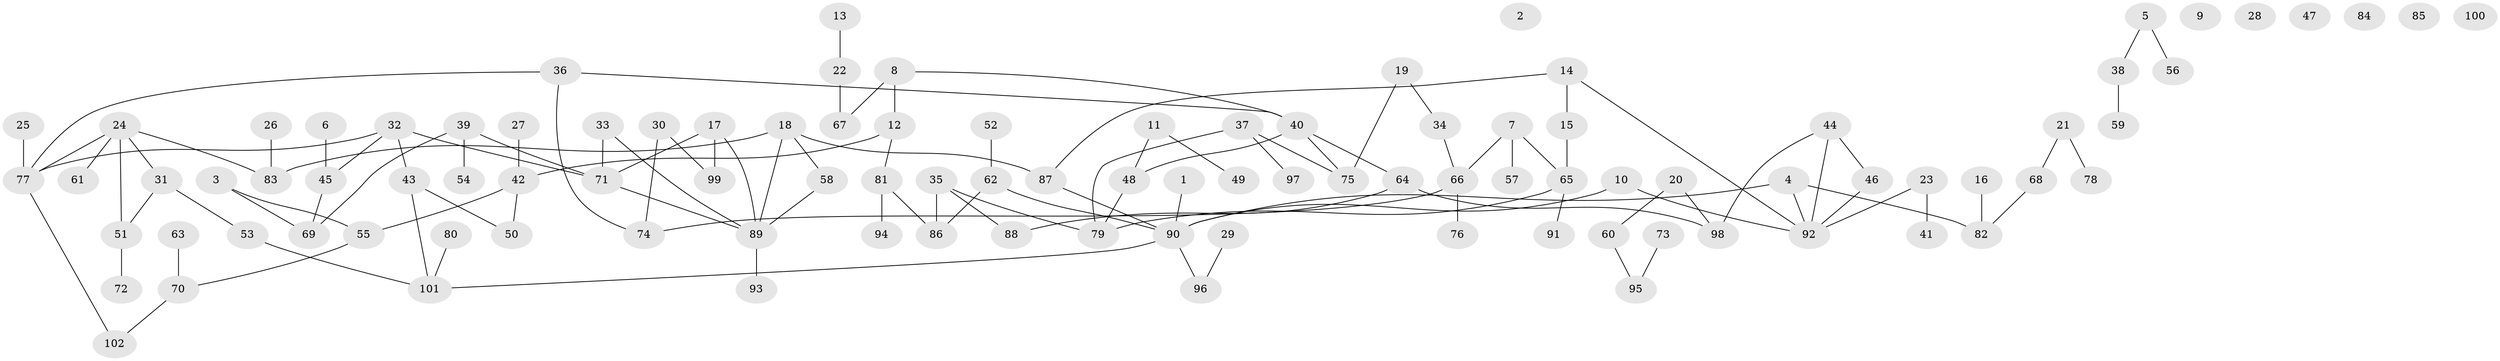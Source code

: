 // coarse degree distribution, {0: 0.11475409836065574, 2: 0.3114754098360656, 1: 0.3114754098360656, 4: 0.09836065573770492, 3: 0.04918032786885246, 5: 0.06557377049180328, 6: 0.01639344262295082, 10: 0.01639344262295082, 8: 0.01639344262295082}
// Generated by graph-tools (version 1.1) at 2025/43/03/04/25 21:43:45]
// undirected, 102 vertices, 116 edges
graph export_dot {
graph [start="1"]
  node [color=gray90,style=filled];
  1;
  2;
  3;
  4;
  5;
  6;
  7;
  8;
  9;
  10;
  11;
  12;
  13;
  14;
  15;
  16;
  17;
  18;
  19;
  20;
  21;
  22;
  23;
  24;
  25;
  26;
  27;
  28;
  29;
  30;
  31;
  32;
  33;
  34;
  35;
  36;
  37;
  38;
  39;
  40;
  41;
  42;
  43;
  44;
  45;
  46;
  47;
  48;
  49;
  50;
  51;
  52;
  53;
  54;
  55;
  56;
  57;
  58;
  59;
  60;
  61;
  62;
  63;
  64;
  65;
  66;
  67;
  68;
  69;
  70;
  71;
  72;
  73;
  74;
  75;
  76;
  77;
  78;
  79;
  80;
  81;
  82;
  83;
  84;
  85;
  86;
  87;
  88;
  89;
  90;
  91;
  92;
  93;
  94;
  95;
  96;
  97;
  98;
  99;
  100;
  101;
  102;
  1 -- 90;
  3 -- 55;
  3 -- 69;
  4 -- 82;
  4 -- 90;
  4 -- 92;
  5 -- 38;
  5 -- 56;
  6 -- 45;
  7 -- 57;
  7 -- 65;
  7 -- 66;
  8 -- 12;
  8 -- 40;
  8 -- 67;
  10 -- 90;
  10 -- 92;
  11 -- 48;
  11 -- 49;
  12 -- 42;
  12 -- 81;
  13 -- 22;
  14 -- 15;
  14 -- 87;
  14 -- 92;
  15 -- 65;
  16 -- 82;
  17 -- 71;
  17 -- 89;
  17 -- 99;
  18 -- 58;
  18 -- 83;
  18 -- 87;
  18 -- 89;
  19 -- 34;
  19 -- 75;
  20 -- 60;
  20 -- 98;
  21 -- 68;
  21 -- 78;
  22 -- 67;
  23 -- 41;
  23 -- 92;
  24 -- 31;
  24 -- 51;
  24 -- 61;
  24 -- 77;
  24 -- 83;
  25 -- 77;
  26 -- 83;
  27 -- 42;
  29 -- 96;
  30 -- 74;
  30 -- 99;
  31 -- 51;
  31 -- 53;
  32 -- 43;
  32 -- 45;
  32 -- 71;
  32 -- 77;
  33 -- 71;
  33 -- 89;
  34 -- 66;
  35 -- 79;
  35 -- 86;
  35 -- 88;
  36 -- 40;
  36 -- 74;
  36 -- 77;
  37 -- 75;
  37 -- 79;
  37 -- 97;
  38 -- 59;
  39 -- 54;
  39 -- 69;
  39 -- 71;
  40 -- 48;
  40 -- 64;
  40 -- 75;
  42 -- 50;
  42 -- 55;
  43 -- 50;
  43 -- 101;
  44 -- 46;
  44 -- 92;
  44 -- 98;
  45 -- 69;
  46 -- 92;
  48 -- 79;
  51 -- 72;
  52 -- 62;
  53 -- 101;
  55 -- 70;
  58 -- 89;
  60 -- 95;
  62 -- 86;
  62 -- 90;
  63 -- 70;
  64 -- 88;
  64 -- 98;
  65 -- 79;
  65 -- 91;
  66 -- 74;
  66 -- 76;
  68 -- 82;
  70 -- 102;
  71 -- 89;
  73 -- 95;
  77 -- 102;
  80 -- 101;
  81 -- 86;
  81 -- 94;
  87 -- 90;
  89 -- 93;
  90 -- 96;
  90 -- 101;
}
